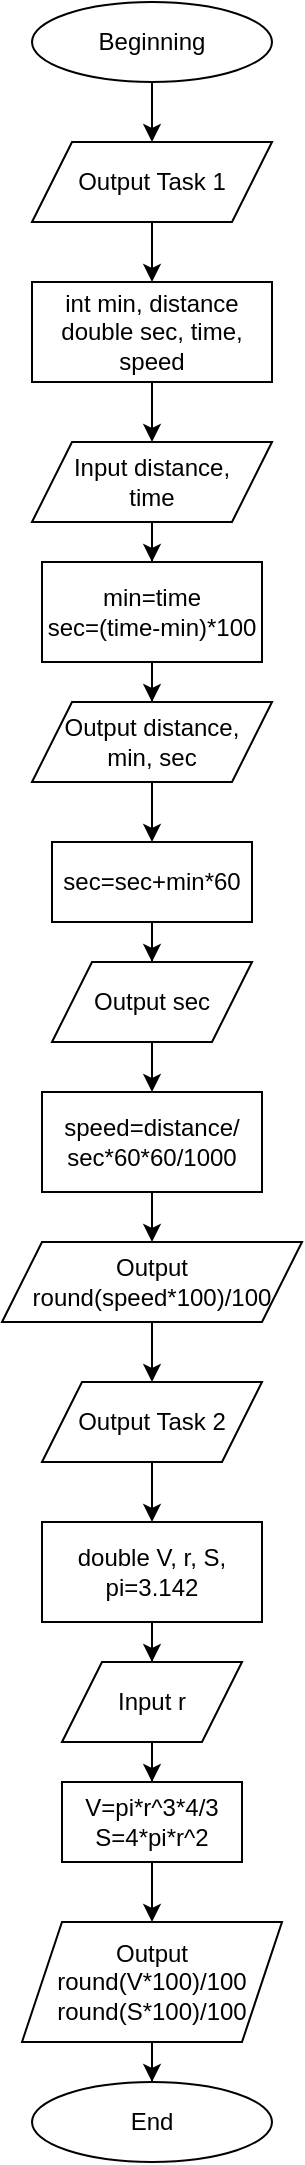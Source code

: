 <mxfile version="22.1.7" type="github">
  <diagram name="Страница — 1" id="gELSFtdft1wvXhsUkOA7">
    <mxGraphModel dx="1235" dy="665" grid="1" gridSize="10" guides="1" tooltips="1" connect="1" arrows="1" fold="1" page="1" pageScale="1" pageWidth="827" pageHeight="1169" math="0" shadow="0">
      <root>
        <mxCell id="0" />
        <mxCell id="1" parent="0" />
        <mxCell id="9fbm3dthz5vz2sUixFHw-3" value="" style="edgeStyle=orthogonalEdgeStyle;rounded=0;orthogonalLoop=1;jettySize=auto;html=1;" edge="1" parent="1" source="9fbm3dthz5vz2sUixFHw-1" target="9fbm3dthz5vz2sUixFHw-2">
          <mxGeometry relative="1" as="geometry" />
        </mxCell>
        <mxCell id="9fbm3dthz5vz2sUixFHw-1" value="Beginning" style="ellipse;whiteSpace=wrap;html=1;" vertex="1" parent="1">
          <mxGeometry x="354" y="40" width="120" height="40" as="geometry" />
        </mxCell>
        <mxCell id="9fbm3dthz5vz2sUixFHw-5" value="" style="edgeStyle=orthogonalEdgeStyle;rounded=0;orthogonalLoop=1;jettySize=auto;html=1;" edge="1" parent="1" source="9fbm3dthz5vz2sUixFHw-2" target="9fbm3dthz5vz2sUixFHw-4">
          <mxGeometry relative="1" as="geometry" />
        </mxCell>
        <mxCell id="9fbm3dthz5vz2sUixFHw-2" value="Output Task 1" style="shape=parallelogram;perimeter=parallelogramPerimeter;whiteSpace=wrap;html=1;fixedSize=1;" vertex="1" parent="1">
          <mxGeometry x="354" y="110" width="120" height="40" as="geometry" />
        </mxCell>
        <mxCell id="9fbm3dthz5vz2sUixFHw-7" value="" style="edgeStyle=orthogonalEdgeStyle;rounded=0;orthogonalLoop=1;jettySize=auto;html=1;" edge="1" parent="1" source="9fbm3dthz5vz2sUixFHw-4" target="9fbm3dthz5vz2sUixFHw-6">
          <mxGeometry relative="1" as="geometry" />
        </mxCell>
        <mxCell id="9fbm3dthz5vz2sUixFHw-4" value="int min, distance&lt;br&gt;double sec, time, speed" style="rounded=0;whiteSpace=wrap;html=1;" vertex="1" parent="1">
          <mxGeometry x="354" y="180" width="120" height="50" as="geometry" />
        </mxCell>
        <mxCell id="9fbm3dthz5vz2sUixFHw-9" value="" style="edgeStyle=orthogonalEdgeStyle;rounded=0;orthogonalLoop=1;jettySize=auto;html=1;" edge="1" parent="1" source="9fbm3dthz5vz2sUixFHw-6" target="9fbm3dthz5vz2sUixFHw-8">
          <mxGeometry relative="1" as="geometry" />
        </mxCell>
        <mxCell id="9fbm3dthz5vz2sUixFHw-6" value="Input distance, &lt;br&gt;time" style="shape=parallelogram;perimeter=parallelogramPerimeter;whiteSpace=wrap;html=1;fixedSize=1;" vertex="1" parent="1">
          <mxGeometry x="354" y="260" width="120" height="40" as="geometry" />
        </mxCell>
        <mxCell id="9fbm3dthz5vz2sUixFHw-11" value="" style="edgeStyle=orthogonalEdgeStyle;rounded=0;orthogonalLoop=1;jettySize=auto;html=1;" edge="1" parent="1" source="9fbm3dthz5vz2sUixFHw-8" target="9fbm3dthz5vz2sUixFHw-10">
          <mxGeometry relative="1" as="geometry" />
        </mxCell>
        <mxCell id="9fbm3dthz5vz2sUixFHw-8" value="min=time&lt;br&gt;sec=(time-min)*100" style="rounded=0;whiteSpace=wrap;html=1;" vertex="1" parent="1">
          <mxGeometry x="359" y="320" width="110" height="50" as="geometry" />
        </mxCell>
        <mxCell id="9fbm3dthz5vz2sUixFHw-13" value="" style="edgeStyle=orthogonalEdgeStyle;rounded=0;orthogonalLoop=1;jettySize=auto;html=1;" edge="1" parent="1" source="9fbm3dthz5vz2sUixFHw-10" target="9fbm3dthz5vz2sUixFHw-12">
          <mxGeometry relative="1" as="geometry" />
        </mxCell>
        <mxCell id="9fbm3dthz5vz2sUixFHw-10" value="Output distance, &lt;br&gt;min, sec" style="shape=parallelogram;perimeter=parallelogramPerimeter;whiteSpace=wrap;html=1;fixedSize=1;" vertex="1" parent="1">
          <mxGeometry x="354" y="390" width="120" height="40" as="geometry" />
        </mxCell>
        <mxCell id="9fbm3dthz5vz2sUixFHw-15" value="" style="edgeStyle=orthogonalEdgeStyle;rounded=0;orthogonalLoop=1;jettySize=auto;html=1;" edge="1" parent="1" source="9fbm3dthz5vz2sUixFHw-12" target="9fbm3dthz5vz2sUixFHw-14">
          <mxGeometry relative="1" as="geometry" />
        </mxCell>
        <mxCell id="9fbm3dthz5vz2sUixFHw-12" value="sec=sec+min*60" style="rounded=0;whiteSpace=wrap;html=1;" vertex="1" parent="1">
          <mxGeometry x="364" y="460" width="100" height="40" as="geometry" />
        </mxCell>
        <mxCell id="9fbm3dthz5vz2sUixFHw-17" value="" style="edgeStyle=orthogonalEdgeStyle;rounded=0;orthogonalLoop=1;jettySize=auto;html=1;" edge="1" parent="1" source="9fbm3dthz5vz2sUixFHw-14" target="9fbm3dthz5vz2sUixFHw-16">
          <mxGeometry relative="1" as="geometry" />
        </mxCell>
        <mxCell id="9fbm3dthz5vz2sUixFHw-14" value="Output sec" style="shape=parallelogram;perimeter=parallelogramPerimeter;whiteSpace=wrap;html=1;fixedSize=1;" vertex="1" parent="1">
          <mxGeometry x="364" y="520" width="100" height="40" as="geometry" />
        </mxCell>
        <mxCell id="9fbm3dthz5vz2sUixFHw-19" value="" style="edgeStyle=orthogonalEdgeStyle;rounded=0;orthogonalLoop=1;jettySize=auto;html=1;" edge="1" parent="1" source="9fbm3dthz5vz2sUixFHw-16" target="9fbm3dthz5vz2sUixFHw-18">
          <mxGeometry relative="1" as="geometry" />
        </mxCell>
        <mxCell id="9fbm3dthz5vz2sUixFHw-16" value="speed=distance/&lt;br&gt;sec*60*60/1000" style="rounded=0;whiteSpace=wrap;html=1;" vertex="1" parent="1">
          <mxGeometry x="359" y="585" width="110" height="50" as="geometry" />
        </mxCell>
        <mxCell id="9fbm3dthz5vz2sUixFHw-21" value="" style="edgeStyle=orthogonalEdgeStyle;rounded=0;orthogonalLoop=1;jettySize=auto;html=1;" edge="1" parent="1" source="9fbm3dthz5vz2sUixFHw-18" target="9fbm3dthz5vz2sUixFHw-20">
          <mxGeometry relative="1" as="geometry" />
        </mxCell>
        <mxCell id="9fbm3dthz5vz2sUixFHw-18" value="Output round(speed*100)/100" style="shape=parallelogram;perimeter=parallelogramPerimeter;whiteSpace=wrap;html=1;fixedSize=1;" vertex="1" parent="1">
          <mxGeometry x="339" y="660" width="150" height="40" as="geometry" />
        </mxCell>
        <mxCell id="9fbm3dthz5vz2sUixFHw-23" value="" style="edgeStyle=orthogonalEdgeStyle;rounded=0;orthogonalLoop=1;jettySize=auto;html=1;" edge="1" parent="1" source="9fbm3dthz5vz2sUixFHw-20" target="9fbm3dthz5vz2sUixFHw-22">
          <mxGeometry relative="1" as="geometry" />
        </mxCell>
        <mxCell id="9fbm3dthz5vz2sUixFHw-20" value="Output Task 2" style="shape=parallelogram;perimeter=parallelogramPerimeter;whiteSpace=wrap;html=1;fixedSize=1;" vertex="1" parent="1">
          <mxGeometry x="359" y="730" width="110" height="40" as="geometry" />
        </mxCell>
        <mxCell id="9fbm3dthz5vz2sUixFHw-25" value="" style="edgeStyle=orthogonalEdgeStyle;rounded=0;orthogonalLoop=1;jettySize=auto;html=1;" edge="1" parent="1" source="9fbm3dthz5vz2sUixFHw-22" target="9fbm3dthz5vz2sUixFHw-24">
          <mxGeometry relative="1" as="geometry" />
        </mxCell>
        <mxCell id="9fbm3dthz5vz2sUixFHw-22" value="double V, r, S, pi=3.142" style="rounded=0;whiteSpace=wrap;html=1;" vertex="1" parent="1">
          <mxGeometry x="359" y="800" width="110" height="50" as="geometry" />
        </mxCell>
        <mxCell id="9fbm3dthz5vz2sUixFHw-27" value="" style="edgeStyle=orthogonalEdgeStyle;rounded=0;orthogonalLoop=1;jettySize=auto;html=1;" edge="1" parent="1" source="9fbm3dthz5vz2sUixFHw-24" target="9fbm3dthz5vz2sUixFHw-26">
          <mxGeometry relative="1" as="geometry" />
        </mxCell>
        <mxCell id="9fbm3dthz5vz2sUixFHw-24" value="Input r" style="shape=parallelogram;perimeter=parallelogramPerimeter;whiteSpace=wrap;html=1;fixedSize=1;" vertex="1" parent="1">
          <mxGeometry x="369" y="870" width="90" height="40" as="geometry" />
        </mxCell>
        <mxCell id="9fbm3dthz5vz2sUixFHw-29" value="" style="edgeStyle=orthogonalEdgeStyle;rounded=0;orthogonalLoop=1;jettySize=auto;html=1;" edge="1" parent="1" source="9fbm3dthz5vz2sUixFHw-26" target="9fbm3dthz5vz2sUixFHw-28">
          <mxGeometry relative="1" as="geometry" />
        </mxCell>
        <mxCell id="9fbm3dthz5vz2sUixFHw-26" value="V=pi*r^3*4/3&lt;br&gt;S=4*pi*r^2" style="rounded=0;whiteSpace=wrap;html=1;" vertex="1" parent="1">
          <mxGeometry x="369" y="930" width="90" height="40" as="geometry" />
        </mxCell>
        <mxCell id="9fbm3dthz5vz2sUixFHw-31" value="" style="edgeStyle=orthogonalEdgeStyle;rounded=0;orthogonalLoop=1;jettySize=auto;html=1;" edge="1" parent="1" source="9fbm3dthz5vz2sUixFHw-28" target="9fbm3dthz5vz2sUixFHw-30">
          <mxGeometry relative="1" as="geometry" />
        </mxCell>
        <mxCell id="9fbm3dthz5vz2sUixFHw-28" value="Output round(V*100)/100&lt;br&gt;round(S*100)/100" style="shape=parallelogram;perimeter=parallelogramPerimeter;whiteSpace=wrap;html=1;fixedSize=1;" vertex="1" parent="1">
          <mxGeometry x="349" y="1000" width="130" height="60" as="geometry" />
        </mxCell>
        <mxCell id="9fbm3dthz5vz2sUixFHw-30" value="End" style="ellipse;whiteSpace=wrap;html=1;" vertex="1" parent="1">
          <mxGeometry x="354" y="1080" width="120" height="40" as="geometry" />
        </mxCell>
      </root>
    </mxGraphModel>
  </diagram>
</mxfile>
